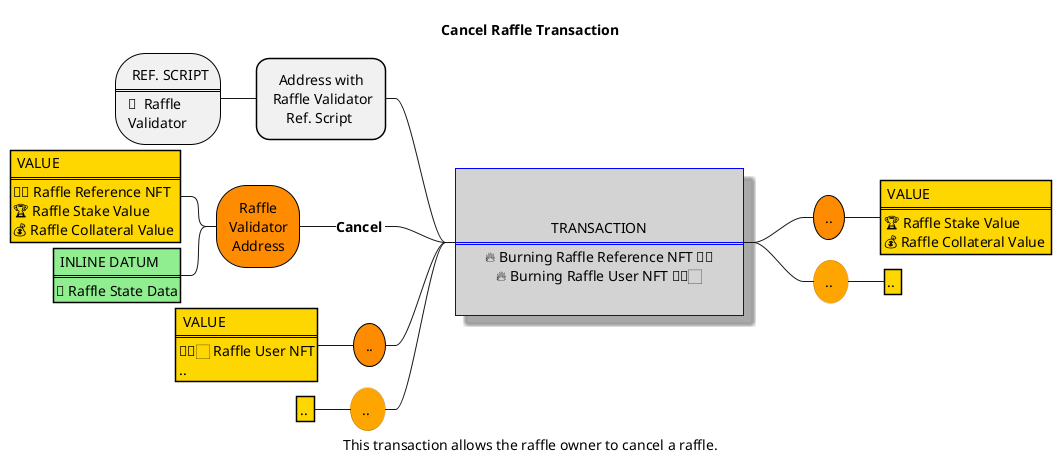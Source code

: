@startmindmap Mindmap-Cancel


<style>
mindmapDiagram {
    node   {
        LineColor black
        Padding 12
        Margin 3
        HorizontalAlignment center
        .mandatory {
            BackgroundColor darkorange
            RoundCorner 60
            MaximumWidth 100
            LineThickness 1
        }
        .opt {
            BackgroundColor orange
            RoundCorner 60
            LineThickness 0
        }
        .datum {
            HorizontalAlignment left
            RoundCorner 0
            BackgroundColor lightgreen
            Padding 3
        }
        .ref {
            HorizontalAlignment left
            RoundCorner 60
            MaximumWidth 100
            LineThickness 1
        }
        .value {
            HorizontalAlignment left
            RoundCorner 0
            BackgroundColor gold
            Padding 3
        }
        .minting {
            HorizontalAlignment left
            RoundCorner 0
            BackgroundColor pink
            Padding 3
        }
    }

    rootNode {
        Padding 30
        Margin 20
        LineColor blue
        BackgroundColor lightgrey
        LineThickness 1.0
        RoundCorner 0
        Shadowing 10.0
    }
}
</style>


title Cancel Raffle Transaction
caption  This transaction allows the raffle owner to cancel a raffle.

' 🔥
' 🎫
' 🎟️
'🏆
'🔗
' 

*:
TRANSACTION
====
🔥 Burning Raffle Reference NFT 🎫🔗
🔥 Burning Raffle User NFT 🎫👦🏻;



left side

** Address with\n Raffle Validator\nRef. Script 
***: REF. SCRIPT
====
🧾  Raffle Validator ; <<ref>>

**_  **Cancel**
*** Raffle Validator \nAddress <<mandatory>>
****: VALUE
====
🎫🔗 Raffle Reference NFT
🏆 Raffle Stake Value 
💰 Raffle Collateral Value ; <<value>>
****: INLINE DATUM
====
📝 Raffle State Data; <<datum>>

** .. <<mandatory>>
***: VALUE
====
🎫👦🏻 Raffle User NFT
..;<<value>>

** .. <<opt>>
*** .. <<value>>

right side

** .. <<mandatory>>
***: VALUE
====
🏆 Raffle Stake Value 
💰 Raffle Collateral Value ; <<value>>

** .. <<opt>>
*** .. <<value>>

' legend
'  burning 🔥
'  minting 🔨
'  datum  📝
'  ticket user NFT 🎫👦🏻
'  ticket reference NFT 🎫🔗
'  raffle user NFT 🎟️👦🏻
'  raffle reference NFT 🎟️🔗
'🏆💰🧾📜📃
' end legend




@endmindmap
